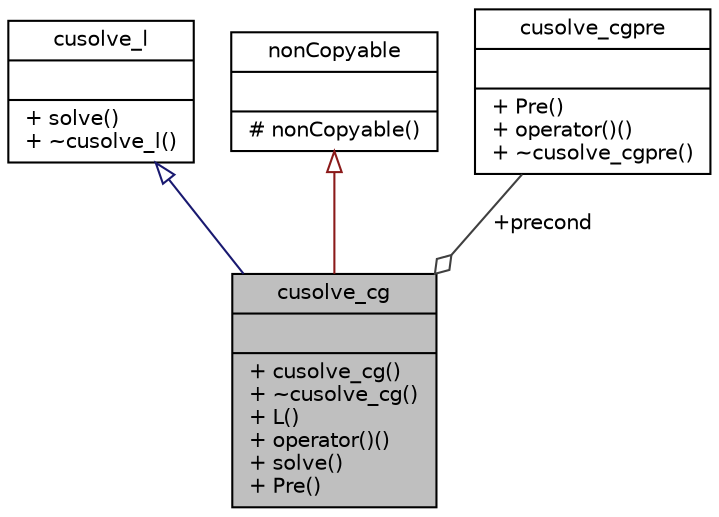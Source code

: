 digraph "cusolve_cg"
{
 // INTERACTIVE_SVG=YES
  bgcolor="transparent";
  edge [fontname="Helvetica",fontsize="10",labelfontname="Helvetica",labelfontsize="10"];
  node [fontname="Helvetica",fontsize="10",shape=record];
  Node7 [label="{cusolve_cg\n||+ cusolve_cg()\l+ ~cusolve_cg()\l+ L()\l+ operator()()\l+ solve()\l+ Pre()\l}",height=0.2,width=0.4,color="black", fillcolor="grey75", style="filled", fontcolor="black"];
  Node8 -> Node7 [dir="back",color="midnightblue",fontsize="10",style="solid",arrowtail="onormal",fontname="Helvetica"];
  Node8 [label="{cusolve_l\n||+ solve()\l+ ~cusolve_l()\l}",height=0.2,width=0.4,color="black",URL="$d3/d82/classcusolve__l.html"];
  Node9 -> Node7 [dir="back",color="firebrick4",fontsize="10",style="solid",arrowtail="onormal",fontname="Helvetica"];
  Node9 [label="{nonCopyable\n||# nonCopyable()\l}",height=0.2,width=0.4,color="black",URL="$dc/d27/classnon_copyable.html"];
  Node10 -> Node7 [color="grey25",fontsize="10",style="solid",label=" +precond" ,arrowhead="odiamond",fontname="Helvetica"];
  Node10 [label="{cusolve_cgpre\n||+ Pre()\l+ operator()()\l+ ~cusolve_cgpre()\l}",height=0.2,width=0.4,color="black",URL="$d6/d87/classcusolve__cgpre.html"];
}

